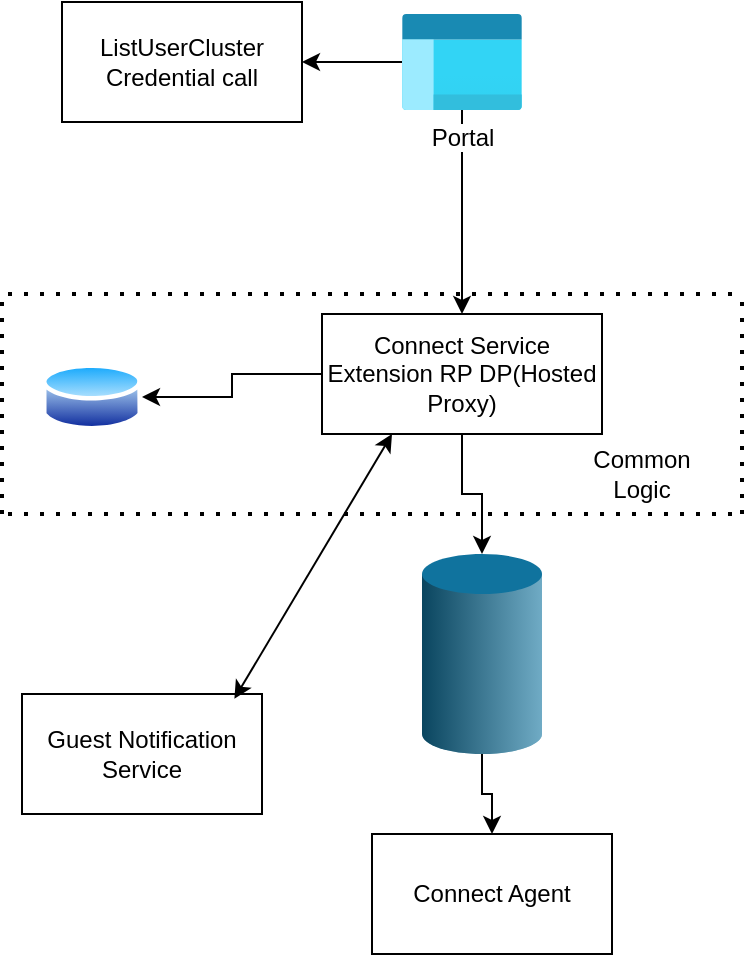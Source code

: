 <mxfile version="14.9.3" type="github">
  <diagram id="5V4t7U7J9Y1JV5jnv_e4" name="Page-1">
    <mxGraphModel dx="774" dy="481" grid="1" gridSize="10" guides="1" tooltips="1" connect="1" arrows="1" fold="1" page="1" pageScale="1" pageWidth="850" pageHeight="1100" math="0" shadow="0">
      <root>
        <mxCell id="0" />
        <mxCell id="1" parent="0" />
        <mxCell id="I0DUhKfh0YvtUQApuTA1-6" value="" style="edgeStyle=orthogonalEdgeStyle;rounded=0;orthogonalLoop=1;jettySize=auto;html=1;" edge="1" parent="1" source="I0DUhKfh0YvtUQApuTA1-1" target="I0DUhKfh0YvtUQApuTA1-3">
          <mxGeometry relative="1" as="geometry" />
        </mxCell>
        <mxCell id="I0DUhKfh0YvtUQApuTA1-18" value="" style="edgeStyle=orthogonalEdgeStyle;rounded=0;orthogonalLoop=1;jettySize=auto;html=1;" edge="1" parent="1" source="I0DUhKfh0YvtUQApuTA1-1">
          <mxGeometry relative="1" as="geometry">
            <mxPoint x="330" y="94" as="targetPoint" />
          </mxGeometry>
        </mxCell>
        <mxCell id="I0DUhKfh0YvtUQApuTA1-1" value="Portal" style="aspect=fixed;html=1;points=[];align=center;image;fontSize=12;image=img/lib/azure2/general/Management_Portal.svg;" vertex="1" parent="1">
          <mxGeometry x="380" y="70" width="60" height="48" as="geometry" />
        </mxCell>
        <mxCell id="I0DUhKfh0YvtUQApuTA1-2" value="Guest Notification Service" style="rounded=0;whiteSpace=wrap;html=1;" vertex="1" parent="1">
          <mxGeometry x="190" y="410" width="120" height="60" as="geometry" />
        </mxCell>
        <mxCell id="I0DUhKfh0YvtUQApuTA1-5" style="edgeStyle=orthogonalEdgeStyle;rounded=0;orthogonalLoop=1;jettySize=auto;html=1;exitX=0;exitY=0.5;exitDx=0;exitDy=0;entryX=1;entryY=0.5;entryDx=0;entryDy=0;" edge="1" parent="1" source="I0DUhKfh0YvtUQApuTA1-3" target="I0DUhKfh0YvtUQApuTA1-4">
          <mxGeometry relative="1" as="geometry" />
        </mxCell>
        <mxCell id="I0DUhKfh0YvtUQApuTA1-9" style="edgeStyle=orthogonalEdgeStyle;rounded=0;orthogonalLoop=1;jettySize=auto;html=1;exitX=0.5;exitY=1;exitDx=0;exitDy=0;entryX=0.5;entryY=0;entryDx=0;entryDy=0;entryPerimeter=0;" edge="1" parent="1" source="I0DUhKfh0YvtUQApuTA1-3" target="I0DUhKfh0YvtUQApuTA1-8">
          <mxGeometry relative="1" as="geometry" />
        </mxCell>
        <mxCell id="I0DUhKfh0YvtUQApuTA1-3" value="Connect Service Extension RP DP(Hosted Proxy)" style="rounded=0;whiteSpace=wrap;html=1;" vertex="1" parent="1">
          <mxGeometry x="340" y="220" width="140" height="60" as="geometry" />
        </mxCell>
        <mxCell id="I0DUhKfh0YvtUQApuTA1-4" value="" style="aspect=fixed;perimeter=ellipsePerimeter;html=1;align=center;shadow=0;dashed=0;spacingTop=3;image;image=img/lib/active_directory/database.svg;" vertex="1" parent="1">
          <mxGeometry x="200" y="243" width="50" height="37" as="geometry" />
        </mxCell>
        <mxCell id="I0DUhKfh0YvtUQApuTA1-7" value="" style="endArrow=classic;startArrow=classic;html=1;exitX=0.885;exitY=0.04;exitDx=0;exitDy=0;exitPerimeter=0;entryX=0.25;entryY=1;entryDx=0;entryDy=0;" edge="1" parent="1" source="I0DUhKfh0YvtUQApuTA1-2" target="I0DUhKfh0YvtUQApuTA1-3">
          <mxGeometry width="50" height="50" relative="1" as="geometry">
            <mxPoint x="400" y="330" as="sourcePoint" />
            <mxPoint x="450" y="280" as="targetPoint" />
          </mxGeometry>
        </mxCell>
        <mxCell id="I0DUhKfh0YvtUQApuTA1-11" style="edgeStyle=orthogonalEdgeStyle;rounded=0;orthogonalLoop=1;jettySize=auto;html=1;exitX=0.5;exitY=1;exitDx=0;exitDy=0;exitPerimeter=0;entryX=0.5;entryY=0;entryDx=0;entryDy=0;" edge="1" parent="1" source="I0DUhKfh0YvtUQApuTA1-8" target="I0DUhKfh0YvtUQApuTA1-10">
          <mxGeometry relative="1" as="geometry" />
        </mxCell>
        <mxCell id="I0DUhKfh0YvtUQApuTA1-8" value="" style="verticalLabelPosition=bottom;verticalAlign=top;html=1;shape=mxgraph.infographic.cylinder;fillColor=#10739E;strokeColor=none;" vertex="1" parent="1">
          <mxGeometry x="390" y="340" width="60" height="100" as="geometry" />
        </mxCell>
        <mxCell id="I0DUhKfh0YvtUQApuTA1-10" value="Connect Agent" style="rounded=0;whiteSpace=wrap;html=1;" vertex="1" parent="1">
          <mxGeometry x="365" y="480" width="120" height="60" as="geometry" />
        </mxCell>
        <mxCell id="I0DUhKfh0YvtUQApuTA1-12" value="" style="endArrow=none;dashed=1;html=1;dashPattern=1 3;strokeWidth=2;" edge="1" parent="1">
          <mxGeometry width="50" height="50" relative="1" as="geometry">
            <mxPoint x="180" y="320" as="sourcePoint" />
            <mxPoint x="180" y="210" as="targetPoint" />
          </mxGeometry>
        </mxCell>
        <mxCell id="I0DUhKfh0YvtUQApuTA1-13" value="" style="endArrow=none;dashed=1;html=1;dashPattern=1 3;strokeWidth=2;" edge="1" parent="1">
          <mxGeometry width="50" height="50" relative="1" as="geometry">
            <mxPoint x="550" y="320" as="sourcePoint" />
            <mxPoint x="550" y="209" as="targetPoint" />
          </mxGeometry>
        </mxCell>
        <mxCell id="I0DUhKfh0YvtUQApuTA1-14" value="" style="endArrow=none;dashed=1;html=1;dashPattern=1 3;strokeWidth=2;" edge="1" parent="1">
          <mxGeometry width="50" height="50" relative="1" as="geometry">
            <mxPoint x="545" y="210" as="sourcePoint" />
            <mxPoint x="180" y="210" as="targetPoint" />
          </mxGeometry>
        </mxCell>
        <mxCell id="I0DUhKfh0YvtUQApuTA1-15" value="" style="endArrow=none;dashed=1;html=1;dashPattern=1 3;strokeWidth=2;" edge="1" parent="1">
          <mxGeometry width="50" height="50" relative="1" as="geometry">
            <mxPoint x="545" y="320" as="sourcePoint" />
            <mxPoint x="180" y="320" as="targetPoint" />
          </mxGeometry>
        </mxCell>
        <mxCell id="I0DUhKfh0YvtUQApuTA1-16" value="Common Logic" style="text;html=1;strokeColor=none;fillColor=none;align=center;verticalAlign=middle;whiteSpace=wrap;rounded=0;" vertex="1" parent="1">
          <mxGeometry x="480" y="290" width="40" height="20" as="geometry" />
        </mxCell>
        <mxCell id="I0DUhKfh0YvtUQApuTA1-19" value="ListUserCluster&lt;br&gt;Credential call" style="rounded=0;whiteSpace=wrap;html=1;" vertex="1" parent="1">
          <mxGeometry x="210" y="64" width="120" height="60" as="geometry" />
        </mxCell>
      </root>
    </mxGraphModel>
  </diagram>
</mxfile>
